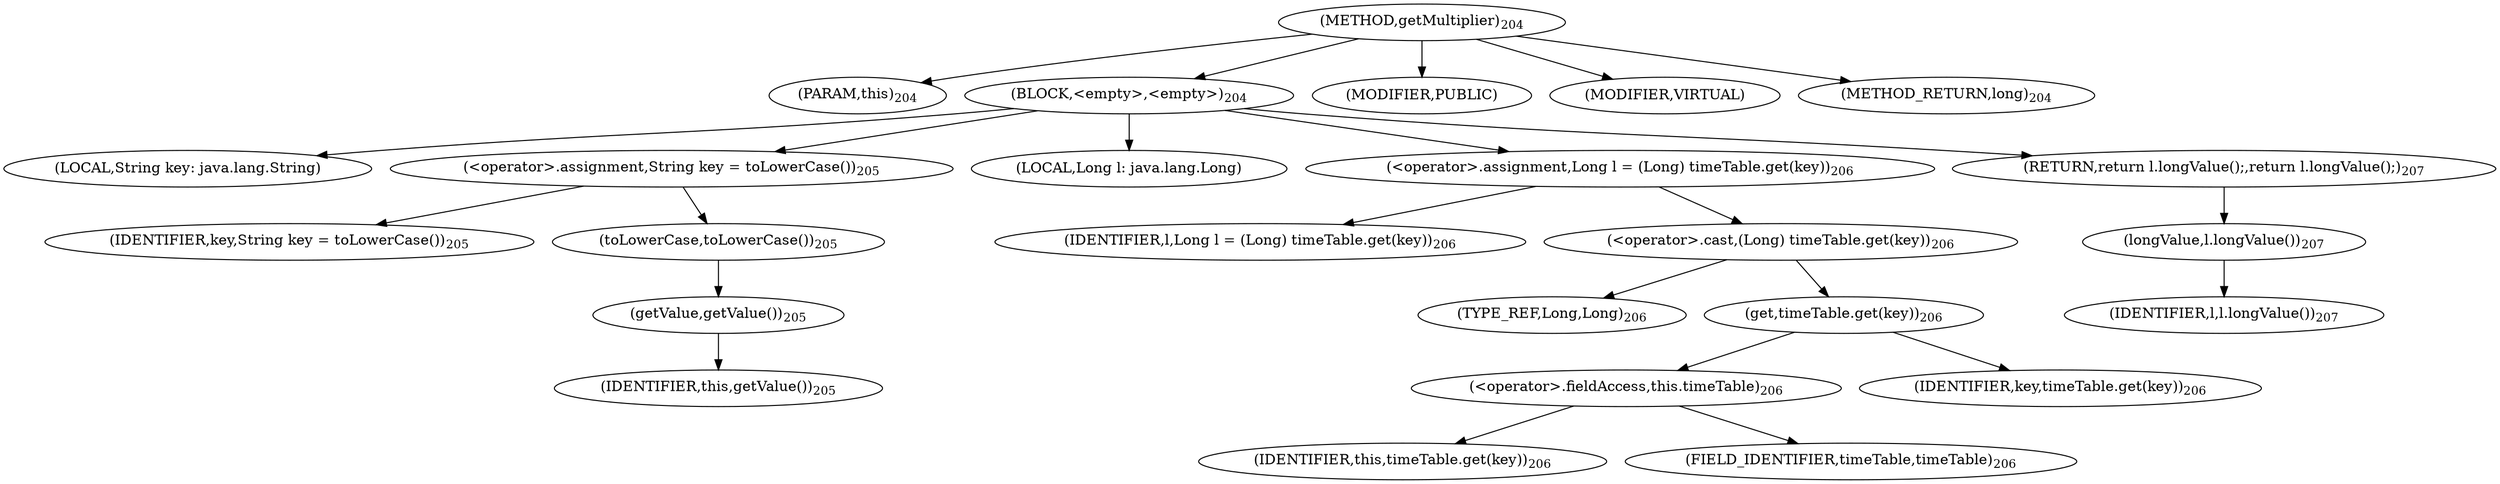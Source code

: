 digraph "getMultiplier" {  
"370" [label = <(METHOD,getMultiplier)<SUB>204</SUB>> ]
"8" [label = <(PARAM,this)<SUB>204</SUB>> ]
"371" [label = <(BLOCK,&lt;empty&gt;,&lt;empty&gt;)<SUB>204</SUB>> ]
"372" [label = <(LOCAL,String key: java.lang.String)> ]
"373" [label = <(&lt;operator&gt;.assignment,String key = toLowerCase())<SUB>205</SUB>> ]
"374" [label = <(IDENTIFIER,key,String key = toLowerCase())<SUB>205</SUB>> ]
"375" [label = <(toLowerCase,toLowerCase())<SUB>205</SUB>> ]
"376" [label = <(getValue,getValue())<SUB>205</SUB>> ]
"7" [label = <(IDENTIFIER,this,getValue())<SUB>205</SUB>> ]
"377" [label = <(LOCAL,Long l: java.lang.Long)> ]
"378" [label = <(&lt;operator&gt;.assignment,Long l = (Long) timeTable.get(key))<SUB>206</SUB>> ]
"379" [label = <(IDENTIFIER,l,Long l = (Long) timeTable.get(key))<SUB>206</SUB>> ]
"380" [label = <(&lt;operator&gt;.cast,(Long) timeTable.get(key))<SUB>206</SUB>> ]
"381" [label = <(TYPE_REF,Long,Long)<SUB>206</SUB>> ]
"382" [label = <(get,timeTable.get(key))<SUB>206</SUB>> ]
"383" [label = <(&lt;operator&gt;.fieldAccess,this.timeTable)<SUB>206</SUB>> ]
"384" [label = <(IDENTIFIER,this,timeTable.get(key))<SUB>206</SUB>> ]
"385" [label = <(FIELD_IDENTIFIER,timeTable,timeTable)<SUB>206</SUB>> ]
"386" [label = <(IDENTIFIER,key,timeTable.get(key))<SUB>206</SUB>> ]
"387" [label = <(RETURN,return l.longValue();,return l.longValue();)<SUB>207</SUB>> ]
"388" [label = <(longValue,l.longValue())<SUB>207</SUB>> ]
"389" [label = <(IDENTIFIER,l,l.longValue())<SUB>207</SUB>> ]
"390" [label = <(MODIFIER,PUBLIC)> ]
"391" [label = <(MODIFIER,VIRTUAL)> ]
"392" [label = <(METHOD_RETURN,long)<SUB>204</SUB>> ]
  "370" -> "8" 
  "370" -> "371" 
  "370" -> "390" 
  "370" -> "391" 
  "370" -> "392" 
  "371" -> "372" 
  "371" -> "373" 
  "371" -> "377" 
  "371" -> "378" 
  "371" -> "387" 
  "373" -> "374" 
  "373" -> "375" 
  "375" -> "376" 
  "376" -> "7" 
  "378" -> "379" 
  "378" -> "380" 
  "380" -> "381" 
  "380" -> "382" 
  "382" -> "383" 
  "382" -> "386" 
  "383" -> "384" 
  "383" -> "385" 
  "387" -> "388" 
  "388" -> "389" 
}
